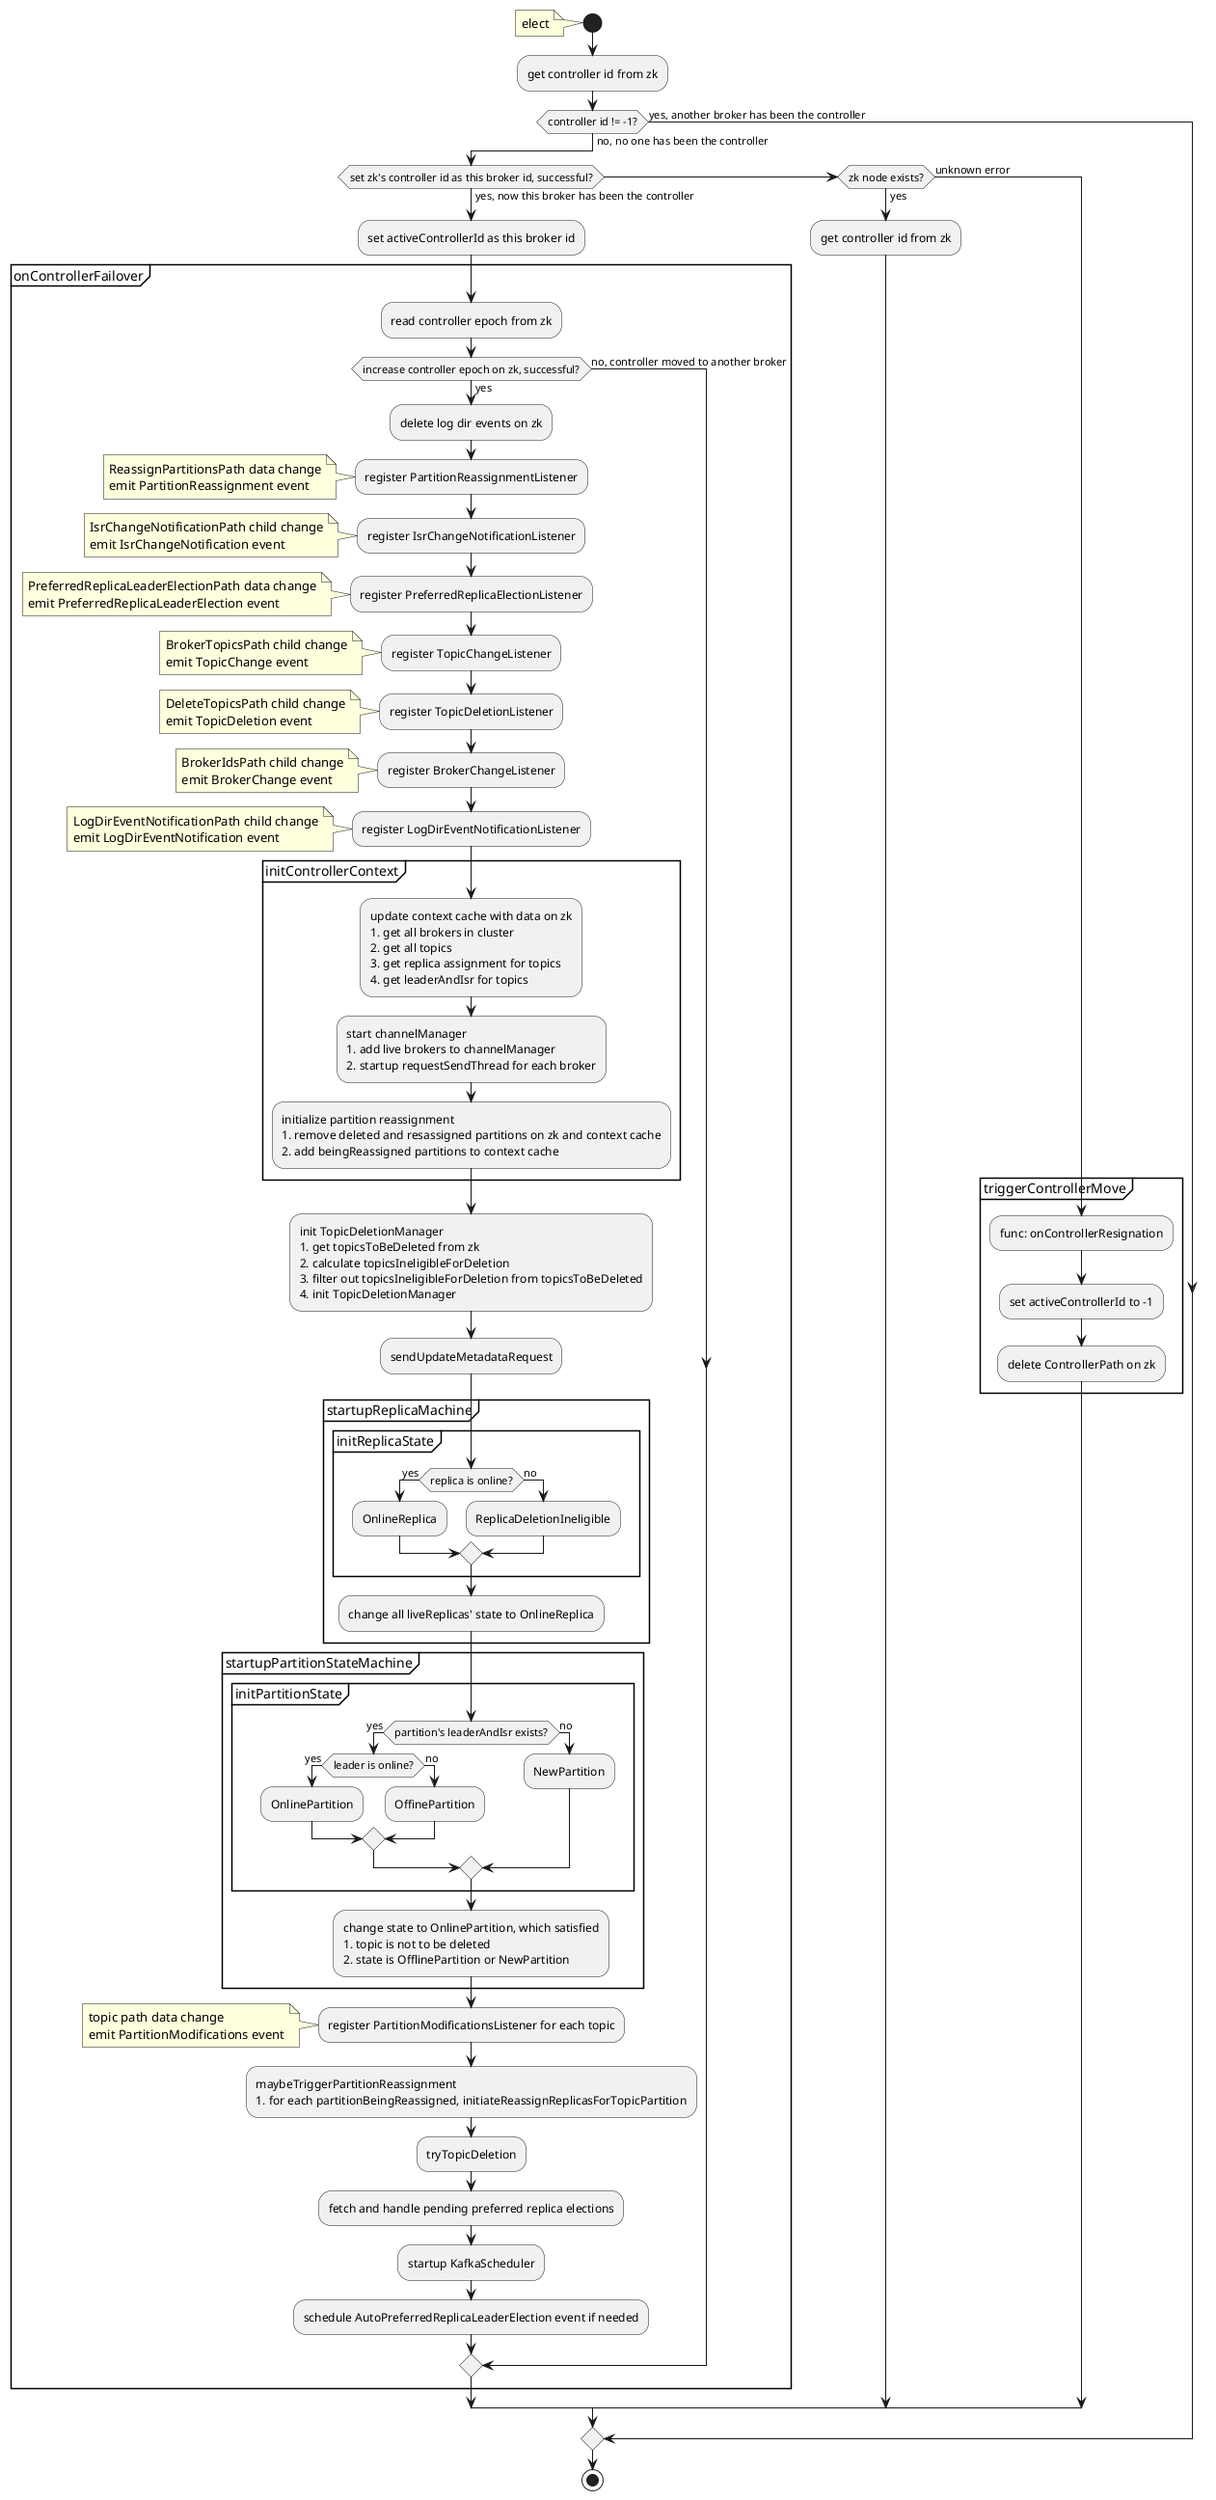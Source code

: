 @startuml
start
note left: elect
:get controller id from zk;
if (controller id != -1?) then(yes, another broker has been the controller)
else (no, no one has been the controller)
	if (set zk's controller id as this broker id, successful?) then (yes, now this broker has been the controller)
		:set activeControllerId as this broker id;
		partition onControllerFailover {
			:read controller epoch from zk;
			if (increase controller epoch on zk, successful?) then (yes)
				:delete log dir events on zk;
				:register PartitionReassignmentListener;
				note left
				ReassignPartitionsPath data change
				emit PartitionReassignment event
				end note

				:register IsrChangeNotificationListener;
				note left
				IsrChangeNotificationPath child change
				emit IsrChangeNotification event
				end note

				:register PreferredReplicaElectionListener;
				note left
				PreferredReplicaLeaderElectionPath data change
				emit PreferredReplicaLeaderElection event
				end note

				:register TopicChangeListener;
				note left
				BrokerTopicsPath child change
				emit TopicChange event
				end note

				:register TopicDeletionListener;
				note left
				DeleteTopicsPath child change
				emit TopicDeletion event
				end note

				:register BrokerChangeListener;
				note left
				BrokerIdsPath child change
				emit BrokerChange event
				end note

				:register LogDirEventNotificationListener;
				note left
				LogDirEventNotificationPath child change
				emit LogDirEventNotification event
				end note

				partition initControllerContext {
					:update context cache with data on zk
					1. get all brokers in cluster
					2. get all topics
					3. get replica assignment for topics
					4. get leaderAndIsr for topics;
					
					:start channelManager
					1. add live brokers to channelManager
					2. startup requestSendThread for each broker;

					:initialize partition reassignment
					1. remove deleted and resassigned partitions on zk and context cache
					2. add beingReassigned partitions to context cache; 
				}

				:init TopicDeletionManager
				1. get topicsToBeDeleted from zk
				2. calculate topicsIneligibleForDeletion
				3. filter out topicsIneligibleForDeletion from topicsToBeDeleted
				4. init TopicDeletionManager;

				:sendUpdateMetadataRequest;

				partition startupReplicaMachine {
					partition initReplicaState {
						if (replica is online?) then (yes)
							:OnlineReplica;
						else (no)
							:ReplicaDeletionIneligible;
						endif
					}
					:change all liveReplicas' state to OnlineReplica;
				}

				partition startupPartitionStateMachine {
					partition initPartitionState {
						if (partition's leaderAndIsr exists?) then (yes)
							if (leader is online?) then (yes)
								:OnlinePartition;
							else (no)
								:OffinePartition;
							endif
						else (no)
							:NewPartition;
						endif
					}
					:change state to OnlinePartition, which satisfied
					1. topic is not to be deleted
					2. state is OfflinePartition or NewPartition;
				}

				:register PartitionModificationsListener for each topic;
				note left
					topic path data change
					emit PartitionModifications event
				end note

				:maybeTriggerPartitionReassignment
				1. for each partitionBeingReassigned, initiateReassignReplicasForTopicPartition;

				:tryTopicDeletion;

				:fetch and handle pending preferred replica elections;

				:startup KafkaScheduler;

				:schedule AutoPreferredReplicaLeaderElection event if needed;
			else (no, controller moved to another broker)
			endif
		}
	elseif (zk node exists?) then (yes)
		:get controller id from zk;
	else (unknown error) 
		partition triggerControllerMove {
			:func: onControllerResignation;
			:set activeControllerId to -1;
			:delete ControllerPath on zk;
		}
	endif
endif
stop
@enduml
